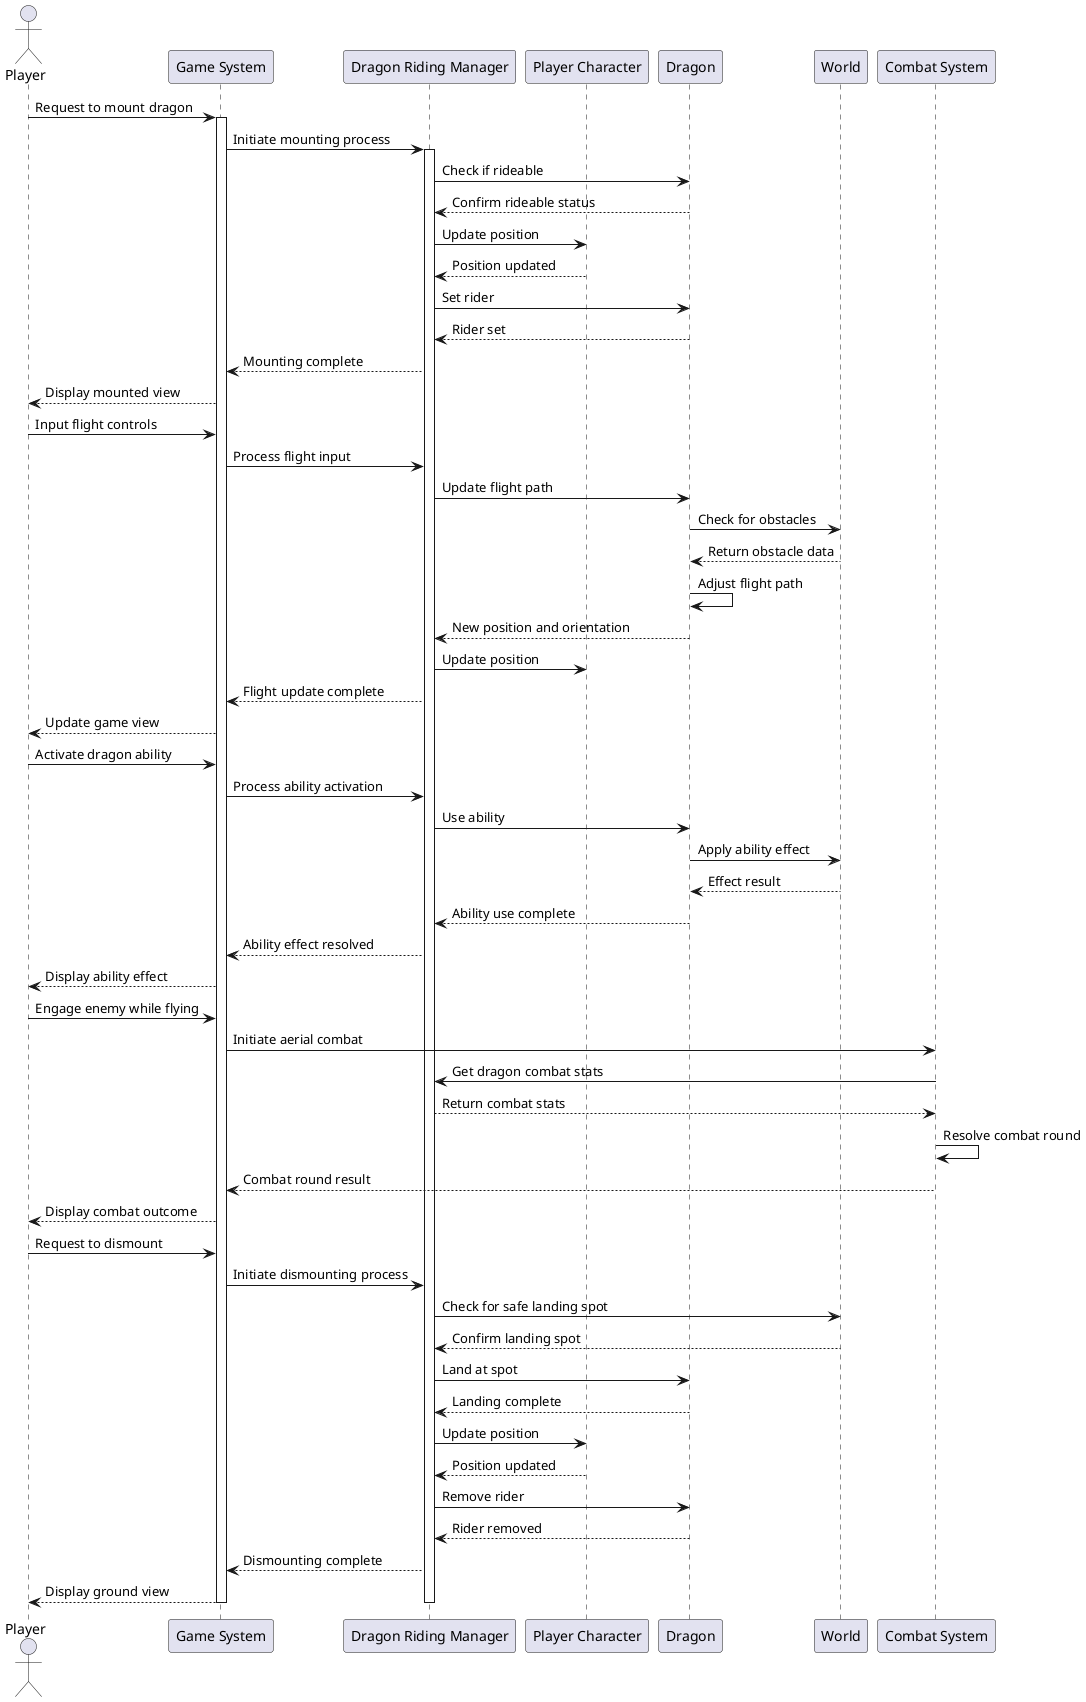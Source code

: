 @startuml
actor Player
participant "Game System" as Game
participant "Dragon Riding Manager" as DRM
participant "Player Character" as PlayerChar
participant "Dragon" as Dragon
participant "World" as World
participant "Combat System" as Combat

' Mounting the dragon
Player -> Game: Request to mount dragon
activate Game
Game -> DRM: Initiate mounting process
activate DRM
DRM -> Dragon: Check if rideable
Dragon --> DRM: Confirm rideable status
DRM -> PlayerChar: Update position
PlayerChar --> DRM: Position updated
DRM -> Dragon: Set rider
Dragon --> DRM: Rider set
DRM --> Game: Mounting complete
Game --> Player: Display mounted view

' Flying
Player -> Game: Input flight controls
Game -> DRM: Process flight input
DRM -> Dragon: Update flight path
Dragon -> World: Check for obstacles
World --> Dragon: Return obstacle data
Dragon -> Dragon: Adjust flight path
Dragon --> DRM: New position and orientation
DRM -> PlayerChar: Update position
DRM --> Game: Flight update complete
Game --> Player: Update game view

' Using dragon ability while flying
Player -> Game: Activate dragon ability
Game -> DRM: Process ability activation
DRM -> Dragon: Use ability
Dragon -> World: Apply ability effect
World --> Dragon: Effect result
Dragon --> DRM: Ability use complete
DRM --> Game: Ability effect resolved
Game --> Player: Display ability effect

' Engaging in aerial combat
Player -> Game: Engage enemy while flying
Game -> Combat: Initiate aerial combat
Combat -> DRM: Get dragon combat stats
DRM --> Combat: Return combat stats
Combat -> Combat: Resolve combat round
Combat --> Game: Combat round result
Game --> Player: Display combat outcome

' Dismounting the dragon
Player -> Game: Request to dismount
Game -> DRM: Initiate dismounting process
DRM -> World: Check for safe landing spot
World --> DRM: Confirm landing spot
DRM -> Dragon: Land at spot
Dragon --> DRM: Landing complete
DRM -> PlayerChar: Update position
PlayerChar --> DRM: Position updated
DRM -> Dragon: Remove rider
Dragon --> DRM: Rider removed
DRM --> Game: Dismounting complete
Game --> Player: Display ground view

deactivate DRM
deactivate Game
@enduml
